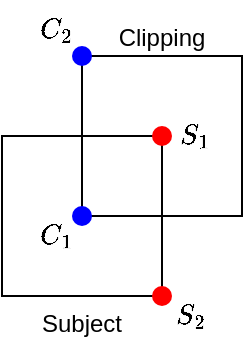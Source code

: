 <mxfile version="13.7.9" type="device" pages="2"><diagram id="4D_Oc6m1Pvd3iGSYhE36" name="Page-1"><mxGraphModel dx="313" dy="202" grid="1" gridSize="10" guides="1" tooltips="1" connect="1" arrows="1" fold="1" page="1" pageScale="1" pageWidth="850" pageHeight="1100" math="1" shadow="0"><root><mxCell id="0"/><mxCell id="1" parent="0"/><mxCell id="3nO8NOkuD07QisC7voKF-1" value="Subject" style="whiteSpace=wrap;html=1;aspect=fixed;fillColor=none;labelPosition=center;verticalLabelPosition=bottom;align=center;verticalAlign=top;" parent="1" vertex="1"><mxGeometry x="330" y="240" width="80" height="80" as="geometry"/></mxCell><mxCell id="3nO8NOkuD07QisC7voKF-2" value="Clipping" style="whiteSpace=wrap;html=1;aspect=fixed;fillColor=none;labelPosition=center;verticalLabelPosition=top;align=center;verticalAlign=bottom;" parent="1" vertex="1"><mxGeometry x="370" y="200" width="80" height="80" as="geometry"/></mxCell><mxCell id="3nO8NOkuD07QisC7voKF-3" value="" style="ellipse;whiteSpace=wrap;html=1;aspect=fixed;strokeColor=none;fillColor=#0000FF;" parent="1" vertex="1"><mxGeometry x="365" y="195" width="10" height="10" as="geometry"/></mxCell><mxCell id="3nO8NOkuD07QisC7voKF-4" value="" style="ellipse;whiteSpace=wrap;html=1;aspect=fixed;strokeColor=none;fillColor=#0000FF;" parent="1" vertex="1"><mxGeometry x="365" y="275" width="10" height="10" as="geometry"/></mxCell><mxCell id="pkd2GrkG3Fd7XEmZXHq_-1" value="\(C_2\)" style="text;html=1;strokeColor=none;fillColor=none;align=center;verticalAlign=middle;whiteSpace=wrap;rounded=0;" vertex="1" parent="1"><mxGeometry x="342" y="177" width="30" height="20" as="geometry"/></mxCell><mxCell id="pkd2GrkG3Fd7XEmZXHq_-4" value="\(C_1\)" style="text;html=1;strokeColor=none;fillColor=none;align=center;verticalAlign=middle;whiteSpace=wrap;rounded=0;" vertex="1" parent="1"><mxGeometry x="342" y="280" width="30" height="20" as="geometry"/></mxCell><mxCell id="pkd2GrkG3Fd7XEmZXHq_-7" value="" style="ellipse;whiteSpace=wrap;html=1;aspect=fixed;strokeColor=none;fillColor=#FF0000;" vertex="1" parent="1"><mxGeometry x="405" y="235" width="10" height="10" as="geometry"/></mxCell><mxCell id="pkd2GrkG3Fd7XEmZXHq_-8" value="" style="ellipse;whiteSpace=wrap;html=1;aspect=fixed;strokeColor=none;fillColor=#FF0000;" vertex="1" parent="1"><mxGeometry x="405" y="315" width="10" height="10" as="geometry"/></mxCell><mxCell id="pkd2GrkG3Fd7XEmZXHq_-11" value="\(S_1\)" style="text;html=1;strokeColor=none;fillColor=none;align=center;verticalAlign=middle;whiteSpace=wrap;rounded=0;" vertex="1" parent="1"><mxGeometry x="412" y="230" width="30" height="20" as="geometry"/></mxCell><mxCell id="pkd2GrkG3Fd7XEmZXHq_-12" value="\(S_2\)" style="text;html=1;strokeColor=none;fillColor=none;align=center;verticalAlign=middle;whiteSpace=wrap;rounded=0;" vertex="1" parent="1"><mxGeometry x="410" y="320" width="30" height="20" as="geometry"/></mxCell></root></mxGraphModel></diagram><diagram name="Copy of Page-1" id="FMtLU-YpYmz_qNcqZAvJ"><mxGraphModel dx="217" dy="141" grid="1" gridSize="10" guides="1" tooltips="1" connect="1" arrows="1" fold="1" page="1" pageScale="1" pageWidth="850" pageHeight="1100" math="1" shadow="0"><root><mxCell id="fRnh7ASdZk2Bp1jhGPy6-0"/><mxCell id="fRnh7ASdZk2Bp1jhGPy6-1" parent="fRnh7ASdZk2Bp1jhGPy6-0"/><mxCell id="fRnh7ASdZk2Bp1jhGPy6-2" value="Subject" style="whiteSpace=wrap;html=1;aspect=fixed;fillColor=none;labelPosition=center;verticalLabelPosition=bottom;align=center;verticalAlign=top;" vertex="1" parent="fRnh7ASdZk2Bp1jhGPy6-1"><mxGeometry x="330" y="240" width="80" height="80" as="geometry"/></mxCell><mxCell id="fRnh7ASdZk2Bp1jhGPy6-3" value="Clipping" style="whiteSpace=wrap;html=1;aspect=fixed;fillColor=none;labelPosition=center;verticalLabelPosition=top;align=center;verticalAlign=bottom;" vertex="1" parent="fRnh7ASdZk2Bp1jhGPy6-1"><mxGeometry x="370" y="200" width="80" height="80" as="geometry"/></mxCell><mxCell id="fRnh7ASdZk2Bp1jhGPy6-8" value="" style="ellipse;whiteSpace=wrap;html=1;aspect=fixed;strokeColor=none;fillColor=#00FF00;" vertex="1" parent="fRnh7ASdZk2Bp1jhGPy6-1"><mxGeometry x="365" y="235" width="10" height="10" as="geometry"/></mxCell><mxCell id="fRnh7ASdZk2Bp1jhGPy6-9" value="" style="ellipse;whiteSpace=wrap;html=1;aspect=fixed;strokeColor=none;fillColor=#00FF00;" vertex="1" parent="fRnh7ASdZk2Bp1jhGPy6-1"><mxGeometry x="405" y="235" width="10" height="10" as="geometry"/></mxCell><mxCell id="wkqj_82U_vTgdrzpQI6b-0" value="" style="ellipse;whiteSpace=wrap;html=1;aspect=fixed;strokeColor=none;fillColor=#00FF00;" vertex="1" parent="fRnh7ASdZk2Bp1jhGPy6-1"><mxGeometry x="405" y="315" width="10" height="10" as="geometry"/></mxCell><mxCell id="PaKOib71IBagJFhLx7IC-0" value="" style="ellipse;whiteSpace=wrap;html=1;aspect=fixed;strokeColor=none;fillColor=#00FF00;" vertex="1" parent="fRnh7ASdZk2Bp1jhGPy6-1"><mxGeometry x="365" y="315" width="10" height="10" as="geometry"/></mxCell></root></mxGraphModel></diagram></mxfile>